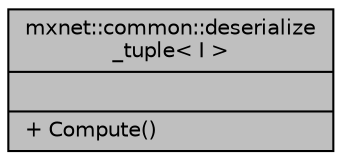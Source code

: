 digraph "mxnet::common::deserialize_tuple&lt; I &gt;"
{
  edge [fontname="Helvetica",fontsize="10",labelfontname="Helvetica",labelfontsize="10"];
  node [fontname="Helvetica",fontsize="10",shape=record];
  Node1 [label="{mxnet::common::deserialize\l_tuple\< I \>\n||+ Compute()\l}",height=0.2,width=0.4,color="black", fillcolor="grey75", style="filled", fontcolor="black"];
}
